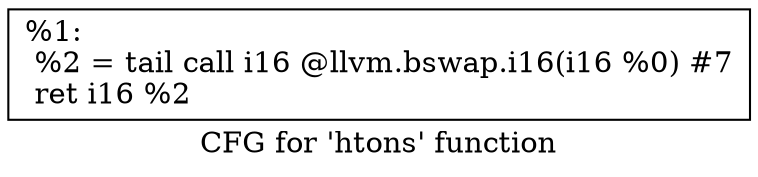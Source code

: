 digraph "CFG for 'htons' function" {
	label="CFG for 'htons' function";

	Node0x17871a0 [shape=record,label="{%1:\l  %2 = tail call i16 @llvm.bswap.i16(i16 %0) #7\l  ret i16 %2\l}"];
}
